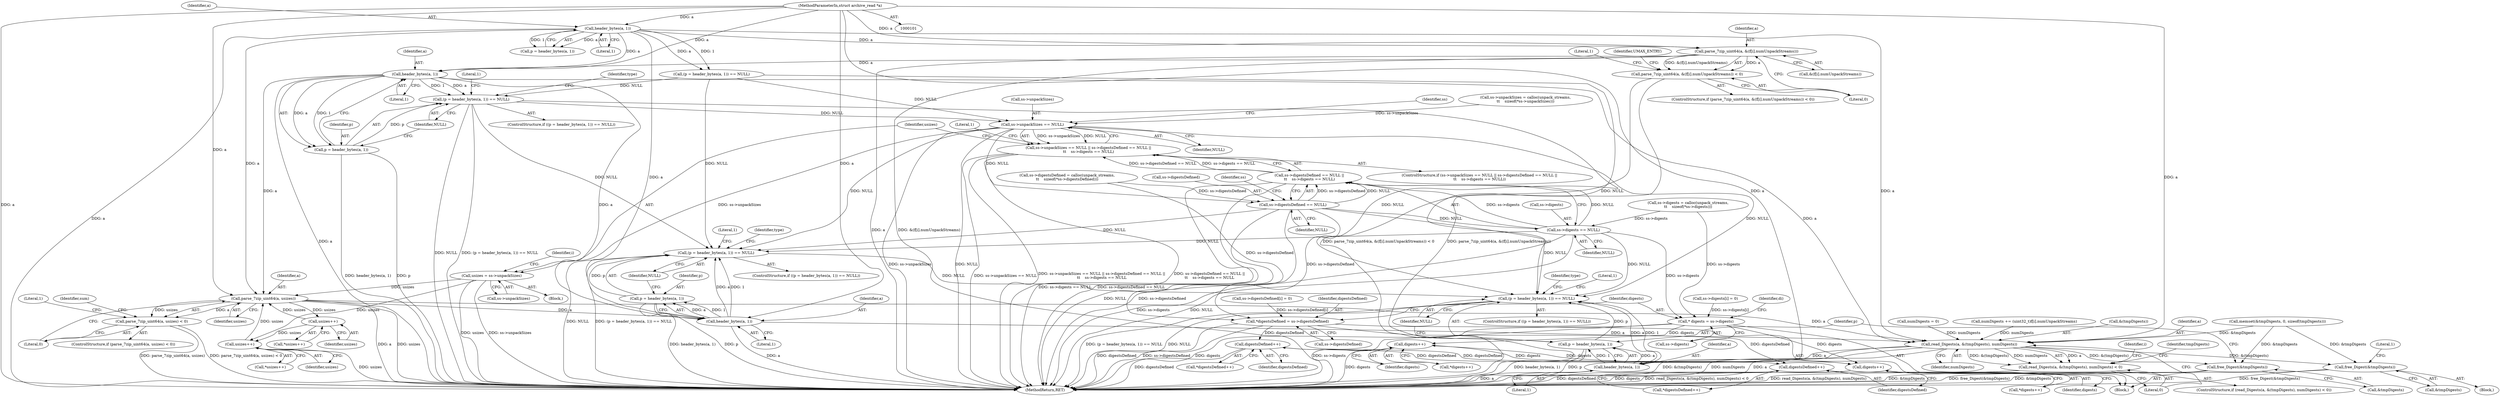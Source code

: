 digraph "0_libarchive_e79ef306afe332faf22e9b442a2c6b59cb175573@array" {
"1000170" [label="(Call,parse_7zip_uint64(a, &(f[i].numUnpackStreams)))"];
"1000139" [label="(Call,header_bytes(a, 1))"];
"1000102" [label="(MethodParameterIn,struct archive_read *a)"];
"1000169" [label="(Call,parse_7zip_uint64(a, &(f[i].numUnpackStreams)) < 0)"];
"1000216" [label="(Call,header_bytes(a, 1))"];
"1000213" [label="(Call,(p = header_bytes(a, 1)) == NULL)"];
"1000274" [label="(Call,ss->unpackSizes == NULL)"];
"1000273" [label="(Call,ss->unpackSizes == NULL || ss->digestsDefined == NULL ||\n\t\t    ss->digests == NULL)"];
"1000280" [label="(Call,ss->digestsDefined == NULL)"];
"1000279" [label="(Call,ss->digestsDefined == NULL ||\n\t\t    ss->digests == NULL)"];
"1000285" [label="(Call,ss->digests == NULL)"];
"1000372" [label="(Call,(p = header_bytes(a, 1)) == NULL)"];
"1000571" [label="(Call,(p = header_bytes(a, 1)) == NULL)"];
"1000460" [label="(Call,* digests = ss->digests)"];
"1000522" [label="(Call,digests++)"];
"1000560" [label="(Call,digests++)"];
"1000454" [label="(Call,*digestsDefined = ss->digestsDefined)"];
"1000517" [label="(Call,digestsDefined++)"];
"1000551" [label="(Call,digestsDefined++)"];
"1000293" [label="(Call,usizes = ss->unpackSizes)"];
"1000343" [label="(Call,parse_7zip_uint64(a, usizes))"];
"1000342" [label="(Call,parse_7zip_uint64(a, usizes) < 0)"];
"1000353" [label="(Call,usizes++)"];
"1000357" [label="(Call,usizes++)"];
"1000375" [label="(Call,header_bytes(a, 1))"];
"1000373" [label="(Call,p = header_bytes(a, 1))"];
"1000477" [label="(Call,read_Digests(a, &(tmpDigests), numDigests))"];
"1000476" [label="(Call,read_Digests(a, &(tmpDigests), numDigests) < 0)"];
"1000484" [label="(Call,free_Digest(&tmpDigests))"];
"1000567" [label="(Call,free_Digest(&tmpDigests))"];
"1000574" [label="(Call,header_bytes(a, 1))"];
"1000572" [label="(Call,p = header_bytes(a, 1))"];
"1000214" [label="(Call,p = header_bytes(a, 1))"];
"1000219" [label="(Identifier,NULL)"];
"1000274" [label="(Call,ss->unpackSizes == NULL)"];
"1000357" [label="(Call,usizes++)"];
"1000272" [label="(ControlStructure,if (ss->unpackSizes == NULL || ss->digestsDefined == NULL ||\n\t\t    ss->digests == NULL))"];
"1000461" [label="(Identifier,digests)"];
"1000478" [label="(Identifier,a)"];
"1000371" [label="(ControlStructure,if ((p = header_bytes(a, 1)) == NULL))"];
"1000378" [label="(Identifier,NULL)"];
"1000482" [label="(Literal,0)"];
"1000250" [label="(Call,ss->digestsDefined = calloc(unpack_streams,\n\t\t    sizeof(*ss->digestsDefined)))"];
"1000484" [label="(Call,free_Digest(&tmpDigests))"];
"1000213" [label="(Call,(p = header_bytes(a, 1)) == NULL)"];
"1000280" [label="(Call,ss->digestsDefined == NULL)"];
"1000577" [label="(Identifier,NULL)"];
"1000292" [label="(Literal,1)"];
"1000377" [label="(Literal,1)"];
"1000275" [label="(Call,ss->unpackSizes)"];
"1000281" [label="(Call,ss->digestsDefined)"];
"1000550" [label="(Call,*digestsDefined++)"];
"1000345" [label="(Identifier,usizes)"];
"1000396" [label="(Call,ss->digestsDefined[i] = 0)"];
"1000282" [label="(Identifier,ss)"];
"1000239" [label="(Call,ss->unpackSizes = calloc(unpack_streams,\n\t\t    sizeof(*ss->unpackSizes)))"];
"1000576" [label="(Literal,1)"];
"1000410" [label="(Call,numDigests = 0)"];
"1000278" [label="(Identifier,NULL)"];
"1000172" [label="(Call,&(f[i].numUnpackStreams))"];
"1000222" [label="(Literal,1)"];
"1000344" [label="(Identifier,a)"];
"1000349" [label="(Literal,1)"];
"1000582" [label="(Identifier,type)"];
"1000469" [label="(Call,memset(&tmpDigests, 0, sizeof(tmpDigests)))"];
"1000485" [label="(Call,&tmpDigests)"];
"1000212" [label="(ControlStructure,if ((p = header_bytes(a, 1)) == NULL))"];
"1000356" [label="(Call,*usizes++)"];
"1000438" [label="(Call,numDigests += (uint32_t)f[i].numUnpackStreams)"];
"1000479" [label="(Call,&(tmpDigests))"];
"1000594" [label="(MethodReturn,RET)"];
"1000580" [label="(Literal,1)"];
"1000293" [label="(Call,usizes = ss->unpackSizes)"];
"1000522" [label="(Call,digests++)"];
"1000570" [label="(ControlStructure,if ((p = header_bytes(a, 1)) == NULL))"];
"1000300" [label="(Identifier,i)"];
"1000518" [label="(Identifier,digestsDefined)"];
"1000454" [label="(Call,*digestsDefined = ss->digestsDefined)"];
"1000374" [label="(Identifier,p)"];
"1000559" [label="(Call,*digests++)"];
"1000373" [label="(Call,p = header_bytes(a, 1))"];
"1000261" [label="(Call,ss->digests = calloc(unpack_streams,\n\t\t    sizeof(*ss->digests)))"];
"1000475" [label="(ControlStructure,if (read_Digests(a, &(tmpDigests), numDigests) < 0))"];
"1000294" [label="(Identifier,usizes)"];
"1000376" [label="(Identifier,a)"];
"1000286" [label="(Call,ss->digests)"];
"1000170" [label="(Call,parse_7zip_uint64(a, &(f[i].numUnpackStreams)))"];
"1000140" [label="(Identifier,a)"];
"1000574" [label="(Call,header_bytes(a, 1))"];
"1000456" [label="(Call,ss->digestsDefined)"];
"1000523" [label="(Identifier,digests)"];
"1000572" [label="(Call,p = header_bytes(a, 1))"];
"1000184" [label="(Identifier,UMAX_ENTRY)"];
"1000381" [label="(Literal,1)"];
"1000141" [label="(Literal,1)"];
"1000346" [label="(Literal,0)"];
"1000568" [label="(Call,&tmpDigests)"];
"1000284" [label="(Identifier,NULL)"];
"1000343" [label="(Call,parse_7zip_uint64(a, usizes))"];
"1000375" [label="(Call,header_bytes(a, 1))"];
"1000575" [label="(Identifier,a)"];
"1000287" [label="(Identifier,ss)"];
"1000551" [label="(Call,digestsDefined++)"];
"1000139" [label="(Call,header_bytes(a, 1))"];
"1000483" [label="(Block,)"];
"1000342" [label="(Call,parse_7zip_uint64(a, usizes) < 0)"];
"1000451" [label="(Block,)"];
"1000217" [label="(Identifier,a)"];
"1000354" [label="(Identifier,usizes)"];
"1000224" [label="(Identifier,type)"];
"1000403" [label="(Call,ss->digests[i] = 0)"];
"1000492" [label="(Identifier,i)"];
"1000295" [label="(Call,ss->unpackSizes)"];
"1000352" [label="(Call,*usizes++)"];
"1000215" [label="(Identifier,p)"];
"1000481" [label="(Identifier,numDigests)"];
"1000279" [label="(Call,ss->digestsDefined == NULL ||\n\t\t    ss->digests == NULL)"];
"1000169" [label="(Call,parse_7zip_uint64(a, &(f[i].numUnpackStreams)) < 0)"];
"1000136" [label="(Call,(p = header_bytes(a, 1)) == NULL)"];
"1000168" [label="(ControlStructure,if (parse_7zip_uint64(a, &(f[i].numUnpackStreams)) < 0))"];
"1000358" [label="(Identifier,usizes)"];
"1000181" [label="(Literal,1)"];
"1000567" [label="(Call,free_Digest(&tmpDigests))"];
"1000477" [label="(Call,read_Digests(a, &(tmpDigests), numDigests))"];
"1000467" [label="(Identifier,di)"];
"1000560" [label="(Call,digests++)"];
"1000218" [label="(Literal,1)"];
"1000137" [label="(Call,p = header_bytes(a, 1))"];
"1000351" [label="(Identifier,sum)"];
"1000460" [label="(Call,* digests = ss->digests)"];
"1000476" [label="(Call,read_Digests(a, &(tmpDigests), numDigests) < 0)"];
"1000486" [label="(Identifier,tmpDigests)"];
"1000273" [label="(Call,ss->unpackSizes == NULL || ss->digestsDefined == NULL ||\n\t\t    ss->digests == NULL)"];
"1000552" [label="(Identifier,digestsDefined)"];
"1000214" [label="(Call,p = header_bytes(a, 1))"];
"1000517" [label="(Call,digestsDefined++)"];
"1000216" [label="(Call,header_bytes(a, 1))"];
"1000516" [label="(Call,*digestsDefined++)"];
"1000383" [label="(Identifier,type)"];
"1000489" [label="(Literal,1)"];
"1000571" [label="(Call,(p = header_bytes(a, 1)) == NULL)"];
"1000102" [label="(MethodParameterIn,struct archive_read *a)"];
"1000372" [label="(Call,(p = header_bytes(a, 1)) == NULL)"];
"1000289" [label="(Identifier,NULL)"];
"1000178" [label="(Literal,0)"];
"1000341" [label="(ControlStructure,if (parse_7zip_uint64(a, usizes) < 0))"];
"1000462" [label="(Call,ss->digests)"];
"1000573" [label="(Identifier,p)"];
"1000285" [label="(Call,ss->digests == NULL)"];
"1000561" [label="(Identifier,digests)"];
"1000353" [label="(Call,usizes++)"];
"1000106" [label="(Block,)"];
"1000521" [label="(Call,*digests++)"];
"1000171" [label="(Identifier,a)"];
"1000455" [label="(Identifier,digestsDefined)"];
"1000170" -> "1000169"  [label="AST: "];
"1000170" -> "1000172"  [label="CFG: "];
"1000171" -> "1000170"  [label="AST: "];
"1000172" -> "1000170"  [label="AST: "];
"1000178" -> "1000170"  [label="CFG: "];
"1000170" -> "1000594"  [label="DDG: &(f[i].numUnpackStreams)"];
"1000170" -> "1000594"  [label="DDG: a"];
"1000170" -> "1000169"  [label="DDG: a"];
"1000170" -> "1000169"  [label="DDG: &(f[i].numUnpackStreams)"];
"1000139" -> "1000170"  [label="DDG: a"];
"1000102" -> "1000170"  [label="DDG: a"];
"1000170" -> "1000216"  [label="DDG: a"];
"1000139" -> "1000137"  [label="AST: "];
"1000139" -> "1000141"  [label="CFG: "];
"1000140" -> "1000139"  [label="AST: "];
"1000141" -> "1000139"  [label="AST: "];
"1000137" -> "1000139"  [label="CFG: "];
"1000139" -> "1000594"  [label="DDG: a"];
"1000139" -> "1000136"  [label="DDG: a"];
"1000139" -> "1000136"  [label="DDG: 1"];
"1000139" -> "1000137"  [label="DDG: a"];
"1000139" -> "1000137"  [label="DDG: 1"];
"1000102" -> "1000139"  [label="DDG: a"];
"1000139" -> "1000216"  [label="DDG: a"];
"1000139" -> "1000343"  [label="DDG: a"];
"1000139" -> "1000375"  [label="DDG: a"];
"1000139" -> "1000477"  [label="DDG: a"];
"1000102" -> "1000101"  [label="AST: "];
"1000102" -> "1000594"  [label="DDG: a"];
"1000102" -> "1000216"  [label="DDG: a"];
"1000102" -> "1000343"  [label="DDG: a"];
"1000102" -> "1000375"  [label="DDG: a"];
"1000102" -> "1000477"  [label="DDG: a"];
"1000102" -> "1000574"  [label="DDG: a"];
"1000169" -> "1000168"  [label="AST: "];
"1000169" -> "1000178"  [label="CFG: "];
"1000178" -> "1000169"  [label="AST: "];
"1000181" -> "1000169"  [label="CFG: "];
"1000184" -> "1000169"  [label="CFG: "];
"1000169" -> "1000594"  [label="DDG: parse_7zip_uint64(a, &(f[i].numUnpackStreams)) < 0"];
"1000169" -> "1000594"  [label="DDG: parse_7zip_uint64(a, &(f[i].numUnpackStreams))"];
"1000216" -> "1000214"  [label="AST: "];
"1000216" -> "1000218"  [label="CFG: "];
"1000217" -> "1000216"  [label="AST: "];
"1000218" -> "1000216"  [label="AST: "];
"1000214" -> "1000216"  [label="CFG: "];
"1000216" -> "1000594"  [label="DDG: a"];
"1000216" -> "1000213"  [label="DDG: a"];
"1000216" -> "1000213"  [label="DDG: 1"];
"1000216" -> "1000214"  [label="DDG: a"];
"1000216" -> "1000214"  [label="DDG: 1"];
"1000216" -> "1000343"  [label="DDG: a"];
"1000216" -> "1000375"  [label="DDG: a"];
"1000216" -> "1000477"  [label="DDG: a"];
"1000213" -> "1000212"  [label="AST: "];
"1000213" -> "1000219"  [label="CFG: "];
"1000214" -> "1000213"  [label="AST: "];
"1000219" -> "1000213"  [label="AST: "];
"1000222" -> "1000213"  [label="CFG: "];
"1000224" -> "1000213"  [label="CFG: "];
"1000213" -> "1000594"  [label="DDG: NULL"];
"1000213" -> "1000594"  [label="DDG: (p = header_bytes(a, 1)) == NULL"];
"1000214" -> "1000213"  [label="DDG: p"];
"1000136" -> "1000213"  [label="DDG: NULL"];
"1000213" -> "1000274"  [label="DDG: NULL"];
"1000213" -> "1000372"  [label="DDG: NULL"];
"1000213" -> "1000571"  [label="DDG: NULL"];
"1000274" -> "1000273"  [label="AST: "];
"1000274" -> "1000278"  [label="CFG: "];
"1000275" -> "1000274"  [label="AST: "];
"1000278" -> "1000274"  [label="AST: "];
"1000282" -> "1000274"  [label="CFG: "];
"1000273" -> "1000274"  [label="CFG: "];
"1000274" -> "1000594"  [label="DDG: ss->unpackSizes"];
"1000274" -> "1000594"  [label="DDG: NULL"];
"1000274" -> "1000273"  [label="DDG: ss->unpackSizes"];
"1000274" -> "1000273"  [label="DDG: NULL"];
"1000239" -> "1000274"  [label="DDG: ss->unpackSizes"];
"1000136" -> "1000274"  [label="DDG: NULL"];
"1000274" -> "1000280"  [label="DDG: NULL"];
"1000274" -> "1000293"  [label="DDG: ss->unpackSizes"];
"1000274" -> "1000372"  [label="DDG: NULL"];
"1000274" -> "1000571"  [label="DDG: NULL"];
"1000273" -> "1000272"  [label="AST: "];
"1000273" -> "1000279"  [label="CFG: "];
"1000279" -> "1000273"  [label="AST: "];
"1000292" -> "1000273"  [label="CFG: "];
"1000294" -> "1000273"  [label="CFG: "];
"1000273" -> "1000594"  [label="DDG: ss->unpackSizes == NULL"];
"1000273" -> "1000594"  [label="DDG: ss->unpackSizes == NULL || ss->digestsDefined == NULL ||\n\t\t    ss->digests == NULL"];
"1000273" -> "1000594"  [label="DDG: ss->digestsDefined == NULL ||\n\t\t    ss->digests == NULL"];
"1000279" -> "1000273"  [label="DDG: ss->digestsDefined == NULL"];
"1000279" -> "1000273"  [label="DDG: ss->digests == NULL"];
"1000280" -> "1000279"  [label="AST: "];
"1000280" -> "1000284"  [label="CFG: "];
"1000281" -> "1000280"  [label="AST: "];
"1000284" -> "1000280"  [label="AST: "];
"1000287" -> "1000280"  [label="CFG: "];
"1000279" -> "1000280"  [label="CFG: "];
"1000280" -> "1000594"  [label="DDG: NULL"];
"1000280" -> "1000594"  [label="DDG: ss->digestsDefined"];
"1000280" -> "1000279"  [label="DDG: ss->digestsDefined"];
"1000280" -> "1000279"  [label="DDG: NULL"];
"1000250" -> "1000280"  [label="DDG: ss->digestsDefined"];
"1000280" -> "1000285"  [label="DDG: NULL"];
"1000280" -> "1000372"  [label="DDG: NULL"];
"1000280" -> "1000454"  [label="DDG: ss->digestsDefined"];
"1000280" -> "1000571"  [label="DDG: NULL"];
"1000279" -> "1000285"  [label="CFG: "];
"1000285" -> "1000279"  [label="AST: "];
"1000279" -> "1000594"  [label="DDG: ss->digests == NULL"];
"1000279" -> "1000594"  [label="DDG: ss->digestsDefined == NULL"];
"1000285" -> "1000279"  [label="DDG: ss->digests"];
"1000285" -> "1000279"  [label="DDG: NULL"];
"1000285" -> "1000289"  [label="CFG: "];
"1000286" -> "1000285"  [label="AST: "];
"1000289" -> "1000285"  [label="AST: "];
"1000285" -> "1000594"  [label="DDG: ss->digests"];
"1000285" -> "1000594"  [label="DDG: NULL"];
"1000261" -> "1000285"  [label="DDG: ss->digests"];
"1000285" -> "1000372"  [label="DDG: NULL"];
"1000285" -> "1000460"  [label="DDG: ss->digests"];
"1000285" -> "1000571"  [label="DDG: NULL"];
"1000372" -> "1000371"  [label="AST: "];
"1000372" -> "1000378"  [label="CFG: "];
"1000373" -> "1000372"  [label="AST: "];
"1000378" -> "1000372"  [label="AST: "];
"1000381" -> "1000372"  [label="CFG: "];
"1000383" -> "1000372"  [label="CFG: "];
"1000372" -> "1000594"  [label="DDG: NULL"];
"1000372" -> "1000594"  [label="DDG: (p = header_bytes(a, 1)) == NULL"];
"1000373" -> "1000372"  [label="DDG: p"];
"1000375" -> "1000372"  [label="DDG: a"];
"1000375" -> "1000372"  [label="DDG: 1"];
"1000136" -> "1000372"  [label="DDG: NULL"];
"1000372" -> "1000571"  [label="DDG: NULL"];
"1000571" -> "1000570"  [label="AST: "];
"1000571" -> "1000577"  [label="CFG: "];
"1000572" -> "1000571"  [label="AST: "];
"1000577" -> "1000571"  [label="AST: "];
"1000580" -> "1000571"  [label="CFG: "];
"1000582" -> "1000571"  [label="CFG: "];
"1000571" -> "1000594"  [label="DDG: (p = header_bytes(a, 1)) == NULL"];
"1000571" -> "1000594"  [label="DDG: NULL"];
"1000572" -> "1000571"  [label="DDG: p"];
"1000574" -> "1000571"  [label="DDG: a"];
"1000574" -> "1000571"  [label="DDG: 1"];
"1000136" -> "1000571"  [label="DDG: NULL"];
"1000460" -> "1000451"  [label="AST: "];
"1000460" -> "1000462"  [label="CFG: "];
"1000461" -> "1000460"  [label="AST: "];
"1000462" -> "1000460"  [label="AST: "];
"1000467" -> "1000460"  [label="CFG: "];
"1000460" -> "1000594"  [label="DDG: digests"];
"1000460" -> "1000594"  [label="DDG: ss->digests"];
"1000403" -> "1000460"  [label="DDG: ss->digests[i]"];
"1000261" -> "1000460"  [label="DDG: ss->digests"];
"1000460" -> "1000522"  [label="DDG: digests"];
"1000460" -> "1000560"  [label="DDG: digests"];
"1000522" -> "1000521"  [label="AST: "];
"1000522" -> "1000523"  [label="CFG: "];
"1000523" -> "1000522"  [label="AST: "];
"1000521" -> "1000522"  [label="CFG: "];
"1000522" -> "1000594"  [label="DDG: digests"];
"1000560" -> "1000522"  [label="DDG: digests"];
"1000522" -> "1000560"  [label="DDG: digests"];
"1000560" -> "1000559"  [label="AST: "];
"1000560" -> "1000561"  [label="CFG: "];
"1000561" -> "1000560"  [label="AST: "];
"1000559" -> "1000560"  [label="CFG: "];
"1000560" -> "1000594"  [label="DDG: digests"];
"1000454" -> "1000451"  [label="AST: "];
"1000454" -> "1000456"  [label="CFG: "];
"1000455" -> "1000454"  [label="AST: "];
"1000456" -> "1000454"  [label="AST: "];
"1000461" -> "1000454"  [label="CFG: "];
"1000454" -> "1000594"  [label="DDG: digestsDefined"];
"1000454" -> "1000594"  [label="DDG: ss->digestsDefined"];
"1000396" -> "1000454"  [label="DDG: ss->digestsDefined[i]"];
"1000250" -> "1000454"  [label="DDG: ss->digestsDefined"];
"1000454" -> "1000517"  [label="DDG: digestsDefined"];
"1000454" -> "1000551"  [label="DDG: digestsDefined"];
"1000517" -> "1000516"  [label="AST: "];
"1000517" -> "1000518"  [label="CFG: "];
"1000518" -> "1000517"  [label="AST: "];
"1000516" -> "1000517"  [label="CFG: "];
"1000517" -> "1000594"  [label="DDG: digestsDefined"];
"1000551" -> "1000517"  [label="DDG: digestsDefined"];
"1000517" -> "1000551"  [label="DDG: digestsDefined"];
"1000551" -> "1000550"  [label="AST: "];
"1000551" -> "1000552"  [label="CFG: "];
"1000552" -> "1000551"  [label="AST: "];
"1000550" -> "1000551"  [label="CFG: "];
"1000551" -> "1000594"  [label="DDG: digestsDefined"];
"1000293" -> "1000106"  [label="AST: "];
"1000293" -> "1000295"  [label="CFG: "];
"1000294" -> "1000293"  [label="AST: "];
"1000295" -> "1000293"  [label="AST: "];
"1000300" -> "1000293"  [label="CFG: "];
"1000293" -> "1000594"  [label="DDG: usizes"];
"1000293" -> "1000594"  [label="DDG: ss->unpackSizes"];
"1000293" -> "1000343"  [label="DDG: usizes"];
"1000293" -> "1000357"  [label="DDG: usizes"];
"1000343" -> "1000342"  [label="AST: "];
"1000343" -> "1000345"  [label="CFG: "];
"1000344" -> "1000343"  [label="AST: "];
"1000345" -> "1000343"  [label="AST: "];
"1000346" -> "1000343"  [label="CFG: "];
"1000343" -> "1000594"  [label="DDG: a"];
"1000343" -> "1000594"  [label="DDG: usizes"];
"1000343" -> "1000342"  [label="DDG: a"];
"1000343" -> "1000342"  [label="DDG: usizes"];
"1000357" -> "1000343"  [label="DDG: usizes"];
"1000353" -> "1000343"  [label="DDG: usizes"];
"1000343" -> "1000353"  [label="DDG: usizes"];
"1000343" -> "1000375"  [label="DDG: a"];
"1000343" -> "1000477"  [label="DDG: a"];
"1000342" -> "1000341"  [label="AST: "];
"1000342" -> "1000346"  [label="CFG: "];
"1000346" -> "1000342"  [label="AST: "];
"1000349" -> "1000342"  [label="CFG: "];
"1000351" -> "1000342"  [label="CFG: "];
"1000342" -> "1000594"  [label="DDG: parse_7zip_uint64(a, usizes)"];
"1000342" -> "1000594"  [label="DDG: parse_7zip_uint64(a, usizes) < 0"];
"1000353" -> "1000352"  [label="AST: "];
"1000353" -> "1000354"  [label="CFG: "];
"1000354" -> "1000353"  [label="AST: "];
"1000352" -> "1000353"  [label="CFG: "];
"1000353" -> "1000357"  [label="DDG: usizes"];
"1000357" -> "1000356"  [label="AST: "];
"1000357" -> "1000358"  [label="CFG: "];
"1000358" -> "1000357"  [label="AST: "];
"1000356" -> "1000357"  [label="CFG: "];
"1000357" -> "1000594"  [label="DDG: usizes"];
"1000375" -> "1000373"  [label="AST: "];
"1000375" -> "1000377"  [label="CFG: "];
"1000376" -> "1000375"  [label="AST: "];
"1000377" -> "1000375"  [label="AST: "];
"1000373" -> "1000375"  [label="CFG: "];
"1000375" -> "1000594"  [label="DDG: a"];
"1000375" -> "1000373"  [label="DDG: a"];
"1000375" -> "1000373"  [label="DDG: 1"];
"1000375" -> "1000477"  [label="DDG: a"];
"1000374" -> "1000373"  [label="AST: "];
"1000378" -> "1000373"  [label="CFG: "];
"1000373" -> "1000594"  [label="DDG: header_bytes(a, 1)"];
"1000373" -> "1000594"  [label="DDG: p"];
"1000477" -> "1000476"  [label="AST: "];
"1000477" -> "1000481"  [label="CFG: "];
"1000478" -> "1000477"  [label="AST: "];
"1000479" -> "1000477"  [label="AST: "];
"1000481" -> "1000477"  [label="AST: "];
"1000482" -> "1000477"  [label="CFG: "];
"1000477" -> "1000594"  [label="DDG: &(tmpDigests)"];
"1000477" -> "1000594"  [label="DDG: numDigests"];
"1000477" -> "1000594"  [label="DDG: a"];
"1000477" -> "1000476"  [label="DDG: a"];
"1000477" -> "1000476"  [label="DDG: &(tmpDigests)"];
"1000477" -> "1000476"  [label="DDG: numDigests"];
"1000469" -> "1000477"  [label="DDG: &tmpDigests"];
"1000410" -> "1000477"  [label="DDG: numDigests"];
"1000438" -> "1000477"  [label="DDG: numDigests"];
"1000477" -> "1000484"  [label="DDG: &(tmpDigests)"];
"1000477" -> "1000567"  [label="DDG: &(tmpDigests)"];
"1000477" -> "1000574"  [label="DDG: a"];
"1000476" -> "1000475"  [label="AST: "];
"1000476" -> "1000482"  [label="CFG: "];
"1000482" -> "1000476"  [label="AST: "];
"1000486" -> "1000476"  [label="CFG: "];
"1000492" -> "1000476"  [label="CFG: "];
"1000476" -> "1000594"  [label="DDG: read_Digests(a, &(tmpDigests), numDigests) < 0"];
"1000476" -> "1000594"  [label="DDG: read_Digests(a, &(tmpDigests), numDigests)"];
"1000484" -> "1000483"  [label="AST: "];
"1000484" -> "1000485"  [label="CFG: "];
"1000485" -> "1000484"  [label="AST: "];
"1000489" -> "1000484"  [label="CFG: "];
"1000484" -> "1000594"  [label="DDG: &tmpDigests"];
"1000484" -> "1000594"  [label="DDG: free_Digest(&tmpDigests)"];
"1000469" -> "1000484"  [label="DDG: &tmpDigests"];
"1000567" -> "1000451"  [label="AST: "];
"1000567" -> "1000568"  [label="CFG: "];
"1000568" -> "1000567"  [label="AST: "];
"1000573" -> "1000567"  [label="CFG: "];
"1000567" -> "1000594"  [label="DDG: &tmpDigests"];
"1000567" -> "1000594"  [label="DDG: free_Digest(&tmpDigests)"];
"1000469" -> "1000567"  [label="DDG: &tmpDigests"];
"1000574" -> "1000572"  [label="AST: "];
"1000574" -> "1000576"  [label="CFG: "];
"1000575" -> "1000574"  [label="AST: "];
"1000576" -> "1000574"  [label="AST: "];
"1000572" -> "1000574"  [label="CFG: "];
"1000574" -> "1000594"  [label="DDG: a"];
"1000574" -> "1000572"  [label="DDG: a"];
"1000574" -> "1000572"  [label="DDG: 1"];
"1000573" -> "1000572"  [label="AST: "];
"1000577" -> "1000572"  [label="CFG: "];
"1000572" -> "1000594"  [label="DDG: header_bytes(a, 1)"];
"1000572" -> "1000594"  [label="DDG: p"];
"1000215" -> "1000214"  [label="AST: "];
"1000219" -> "1000214"  [label="CFG: "];
"1000214" -> "1000594"  [label="DDG: header_bytes(a, 1)"];
"1000214" -> "1000594"  [label="DDG: p"];
}
